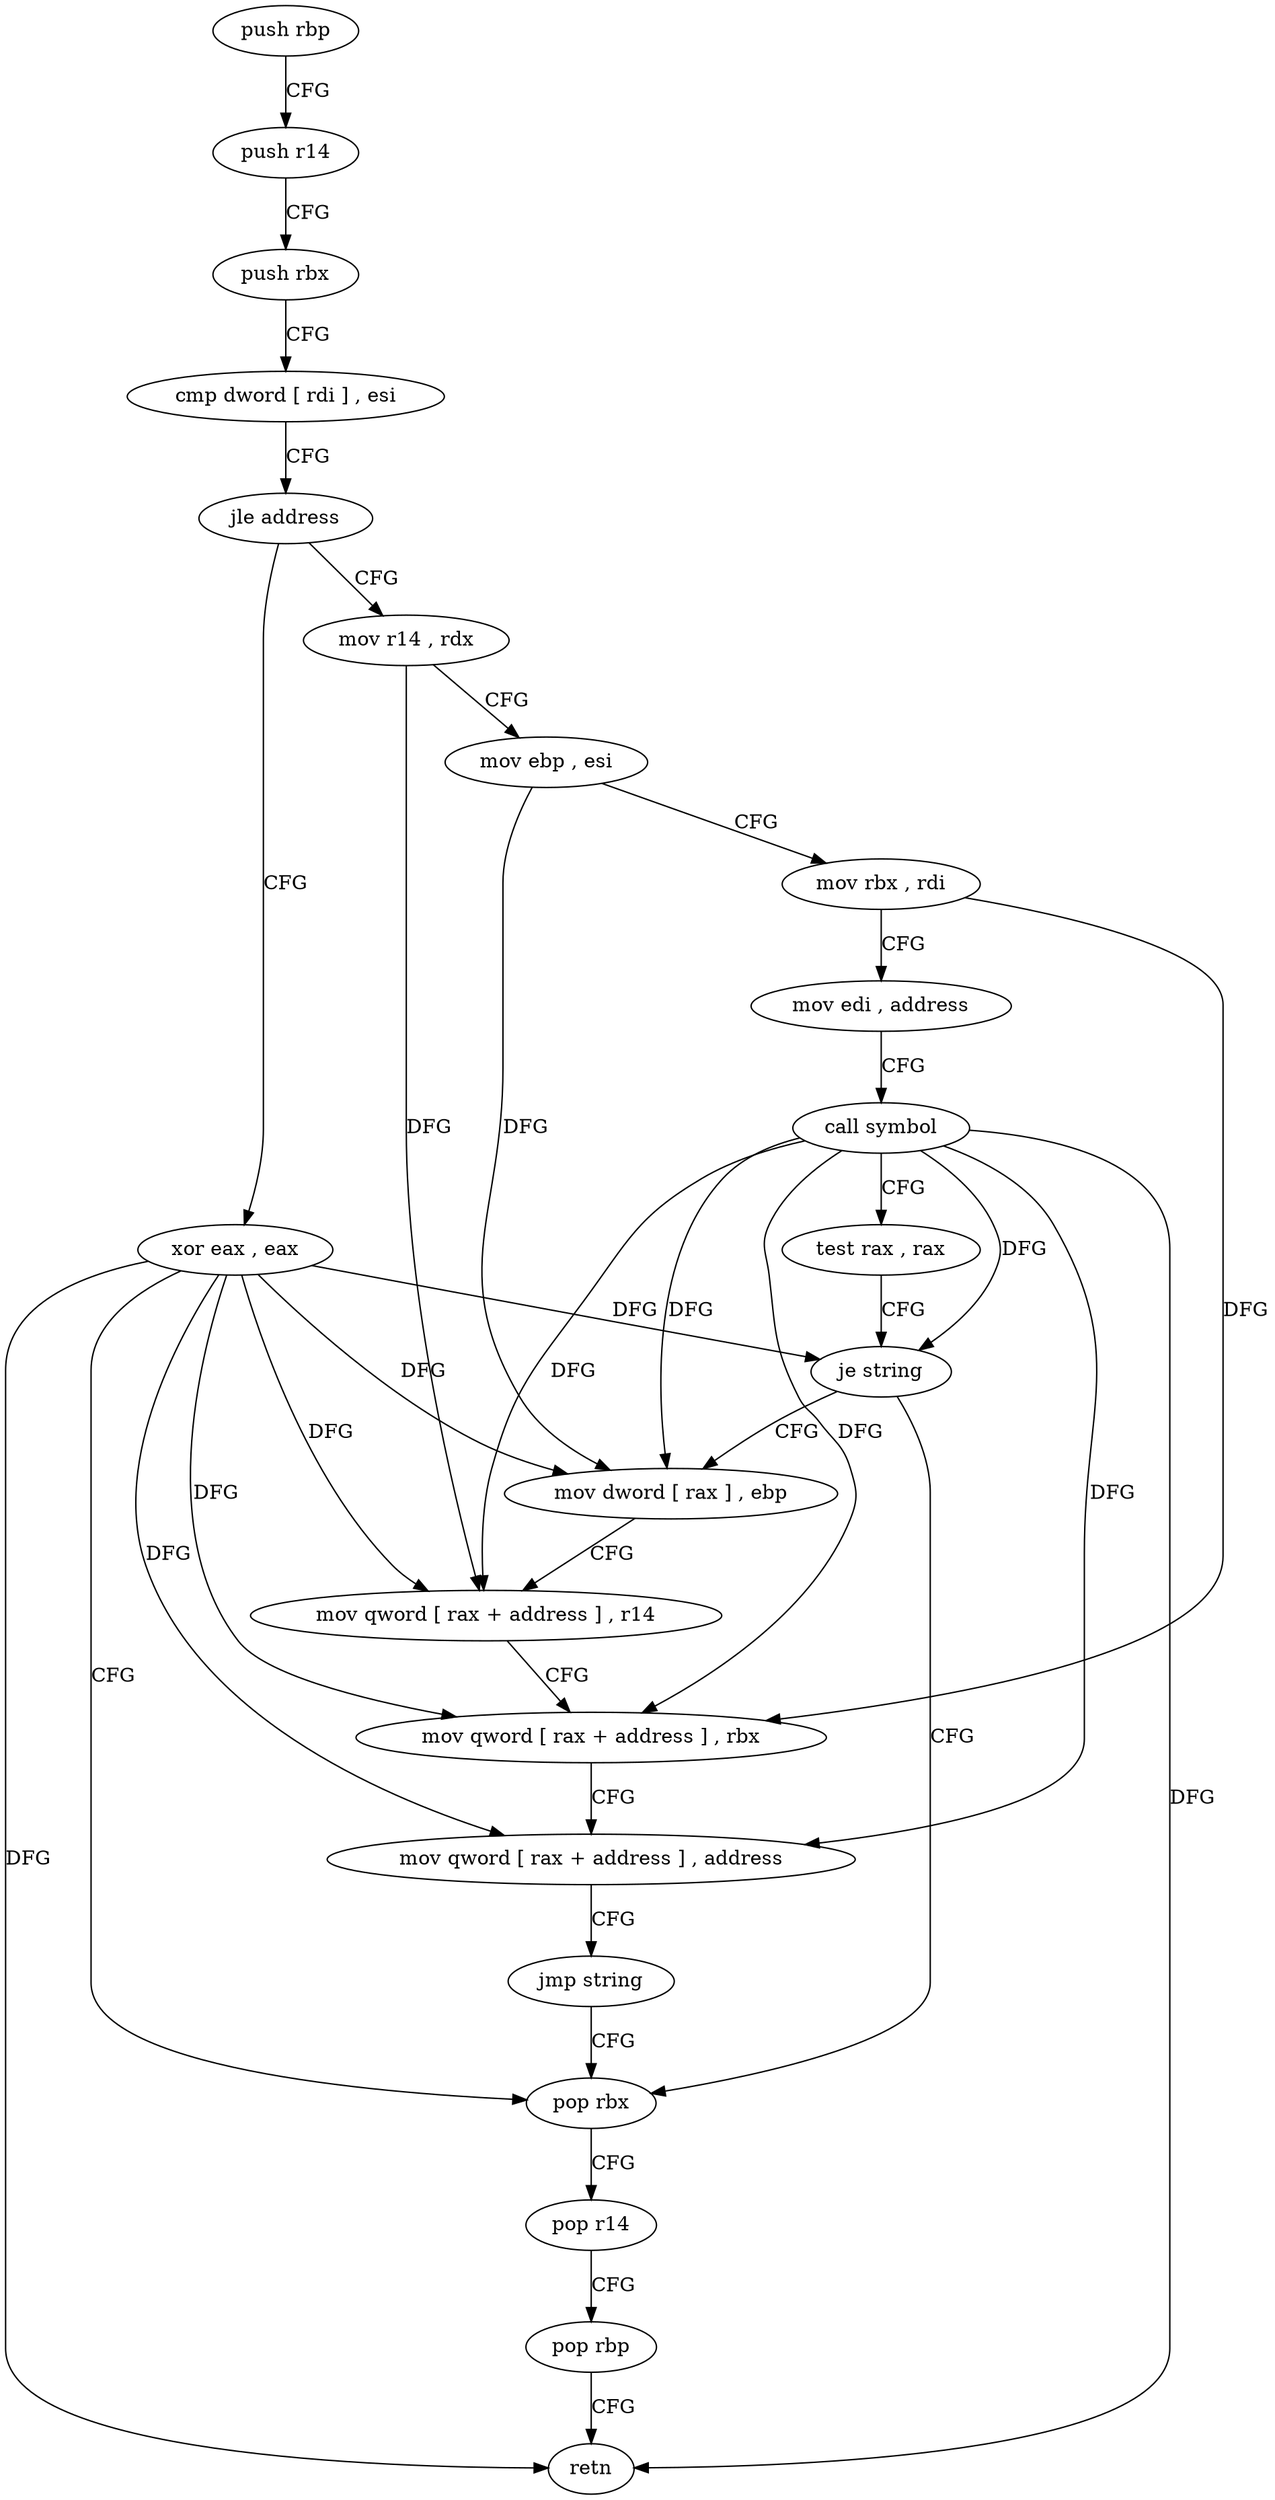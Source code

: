 digraph "func" {
"75568" [label = "push rbp" ]
"75569" [label = "push r14" ]
"75571" [label = "push rbx" ]
"75572" [label = "cmp dword [ rdi ] , esi" ]
"75574" [label = "jle address" ]
"75619" [label = "xor eax , eax" ]
"75576" [label = "mov r14 , rdx" ]
"75621" [label = "pop rbx" ]
"75579" [label = "mov ebp , esi" ]
"75581" [label = "mov rbx , rdi" ]
"75584" [label = "mov edi , address" ]
"75589" [label = "call symbol" ]
"75594" [label = "test rax , rax" ]
"75597" [label = "je string" ]
"75599" [label = "mov dword [ rax ] , ebp" ]
"75622" [label = "pop r14" ]
"75624" [label = "pop rbp" ]
"75625" [label = "retn" ]
"75601" [label = "mov qword [ rax + address ] , r14" ]
"75605" [label = "mov qword [ rax + address ] , rbx" ]
"75609" [label = "mov qword [ rax + address ] , address" ]
"75617" [label = "jmp string" ]
"75568" -> "75569" [ label = "CFG" ]
"75569" -> "75571" [ label = "CFG" ]
"75571" -> "75572" [ label = "CFG" ]
"75572" -> "75574" [ label = "CFG" ]
"75574" -> "75619" [ label = "CFG" ]
"75574" -> "75576" [ label = "CFG" ]
"75619" -> "75621" [ label = "CFG" ]
"75619" -> "75597" [ label = "DFG" ]
"75619" -> "75625" [ label = "DFG" ]
"75619" -> "75599" [ label = "DFG" ]
"75619" -> "75601" [ label = "DFG" ]
"75619" -> "75605" [ label = "DFG" ]
"75619" -> "75609" [ label = "DFG" ]
"75576" -> "75579" [ label = "CFG" ]
"75576" -> "75601" [ label = "DFG" ]
"75621" -> "75622" [ label = "CFG" ]
"75579" -> "75581" [ label = "CFG" ]
"75579" -> "75599" [ label = "DFG" ]
"75581" -> "75584" [ label = "CFG" ]
"75581" -> "75605" [ label = "DFG" ]
"75584" -> "75589" [ label = "CFG" ]
"75589" -> "75594" [ label = "CFG" ]
"75589" -> "75597" [ label = "DFG" ]
"75589" -> "75625" [ label = "DFG" ]
"75589" -> "75599" [ label = "DFG" ]
"75589" -> "75601" [ label = "DFG" ]
"75589" -> "75605" [ label = "DFG" ]
"75589" -> "75609" [ label = "DFG" ]
"75594" -> "75597" [ label = "CFG" ]
"75597" -> "75621" [ label = "CFG" ]
"75597" -> "75599" [ label = "CFG" ]
"75599" -> "75601" [ label = "CFG" ]
"75622" -> "75624" [ label = "CFG" ]
"75624" -> "75625" [ label = "CFG" ]
"75601" -> "75605" [ label = "CFG" ]
"75605" -> "75609" [ label = "CFG" ]
"75609" -> "75617" [ label = "CFG" ]
"75617" -> "75621" [ label = "CFG" ]
}
